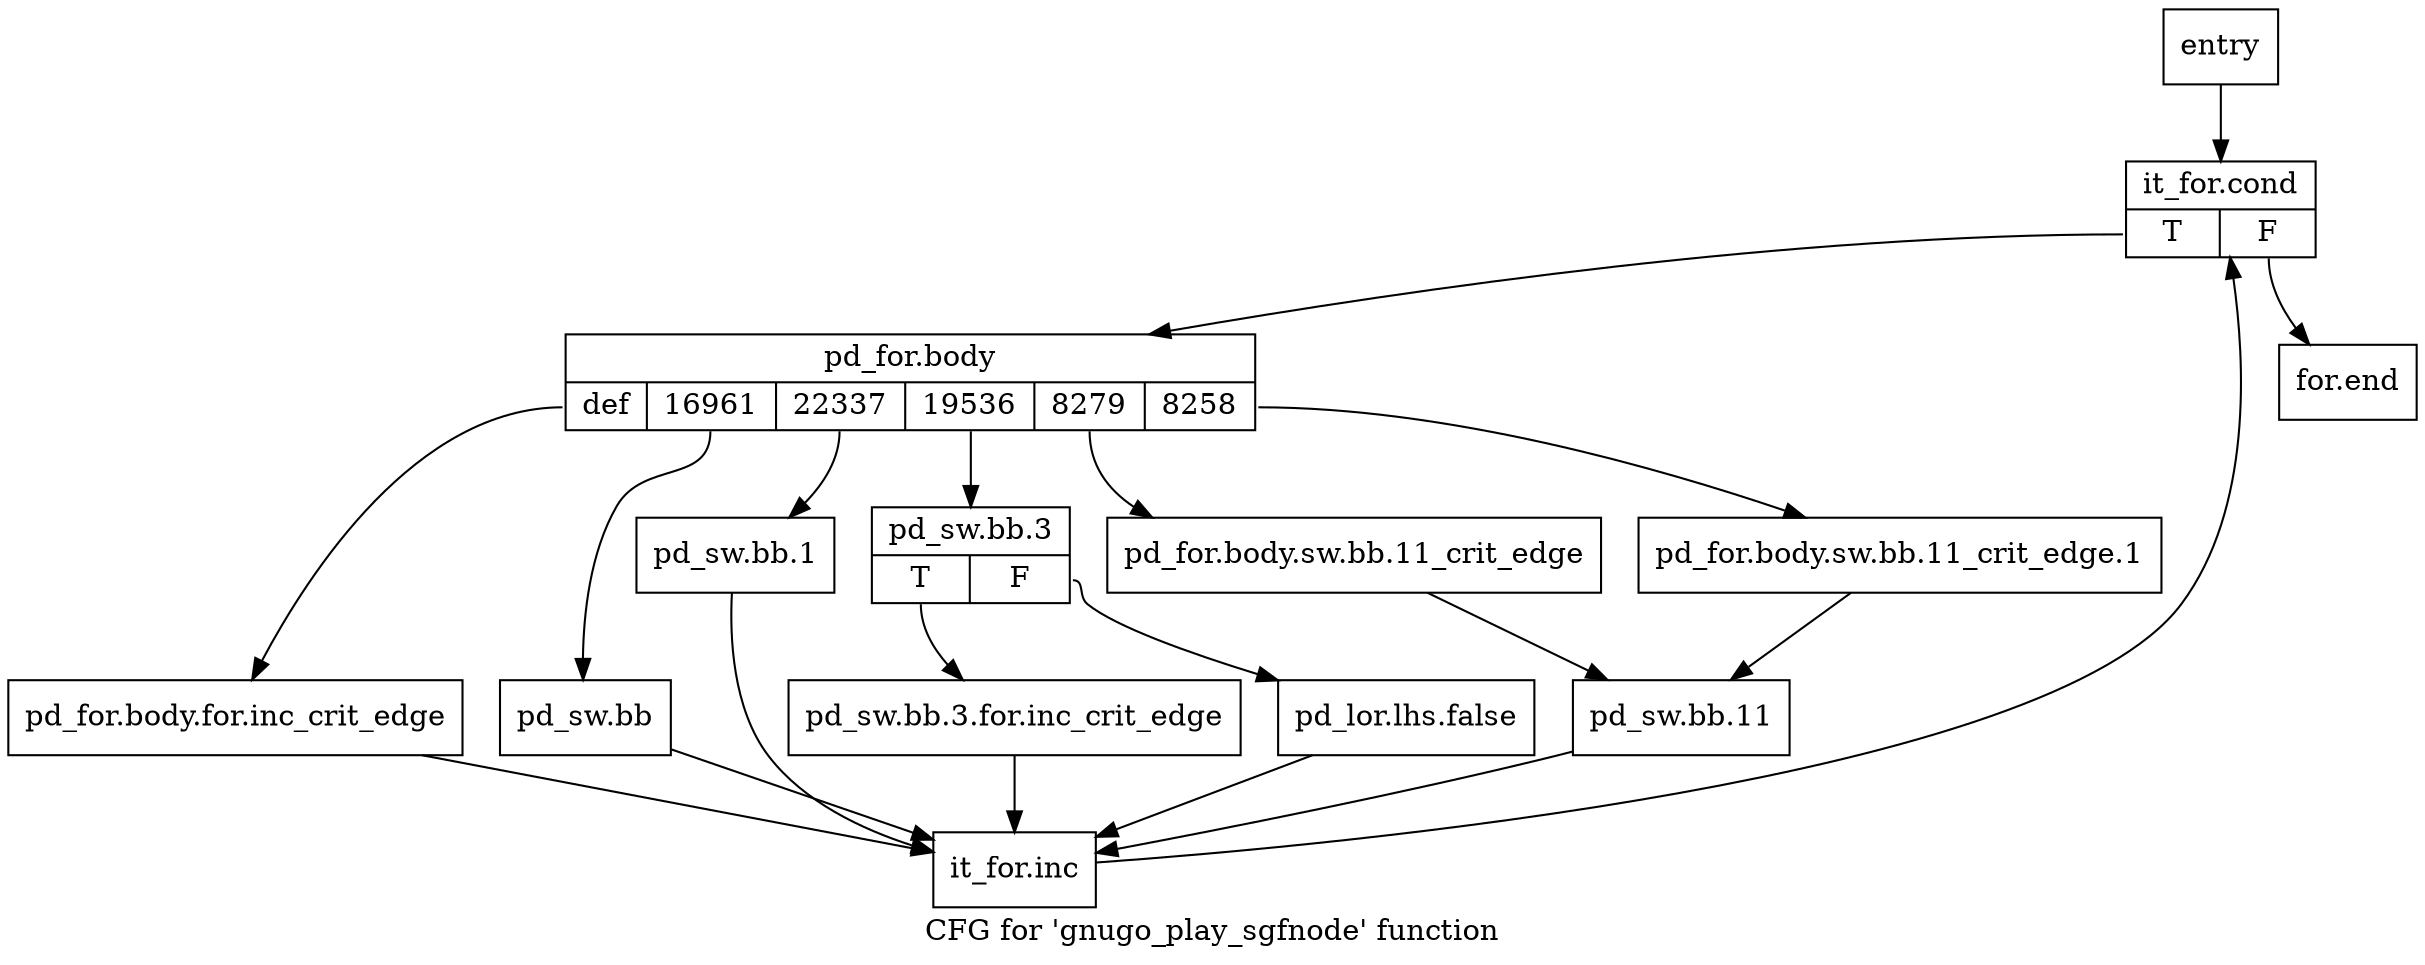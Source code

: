 digraph "CFG for 'gnugo_play_sgfnode' function" {
	label="CFG for 'gnugo_play_sgfnode' function";

	Node0x2f69eb0 [shape=record,label="{entry}"];
	Node0x2f69eb0 -> Node0x2f69f00;
	Node0x2f69f00 [shape=record,label="{it_for.cond|{<s0>T|<s1>F}}"];
	Node0x2f69f00:s0 -> Node0x2f69f50;
	Node0x2f69f00:s1 -> Node0x2f6a2c0;
	Node0x2f69f50 [shape=record,label="{pd_for.body|{<s0>def|<s1>16961|<s2>22337|<s3>19536|<s4>8279|<s5>8258}}"];
	Node0x2f69f50:s0 -> Node0x2f6a040;
	Node0x2f69f50:s1 -> Node0x2f6a090;
	Node0x2f69f50:s2 -> Node0x2f6a0e0;
	Node0x2f69f50:s3 -> Node0x2f6a130;
	Node0x2f69f50:s4 -> Node0x2f69ff0;
	Node0x2f69f50:s5 -> Node0x2f69fa0;
	Node0x2f69fa0 [shape=record,label="{pd_for.body.sw.bb.11_crit_edge.1}"];
	Node0x2f69fa0 -> Node0x2f6a220;
	Node0x2f69ff0 [shape=record,label="{pd_for.body.sw.bb.11_crit_edge}"];
	Node0x2f69ff0 -> Node0x2f6a220;
	Node0x2f6a040 [shape=record,label="{pd_for.body.for.inc_crit_edge}"];
	Node0x2f6a040 -> Node0x2f6a270;
	Node0x2f6a090 [shape=record,label="{pd_sw.bb}"];
	Node0x2f6a090 -> Node0x2f6a270;
	Node0x2f6a0e0 [shape=record,label="{pd_sw.bb.1}"];
	Node0x2f6a0e0 -> Node0x2f6a270;
	Node0x2f6a130 [shape=record,label="{pd_sw.bb.3|{<s0>T|<s1>F}}"];
	Node0x2f6a130:s0 -> Node0x2f6a180;
	Node0x2f6a130:s1 -> Node0x2f6a1d0;
	Node0x2f6a180 [shape=record,label="{pd_sw.bb.3.for.inc_crit_edge}"];
	Node0x2f6a180 -> Node0x2f6a270;
	Node0x2f6a1d0 [shape=record,label="{pd_lor.lhs.false}"];
	Node0x2f6a1d0 -> Node0x2f6a270;
	Node0x2f6a220 [shape=record,label="{pd_sw.bb.11}"];
	Node0x2f6a220 -> Node0x2f6a270;
	Node0x2f6a270 [shape=record,label="{it_for.inc}"];
	Node0x2f6a270 -> Node0x2f69f00;
	Node0x2f6a2c0 [shape=record,label="{for.end}"];
}
